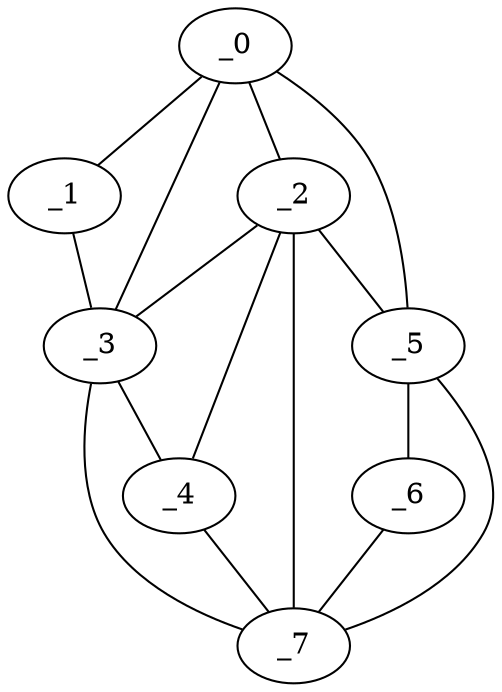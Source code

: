 graph "obj28__330.gxl" {
	_0	 [x=28,
		y=24];
	_1	 [x=31,
		y=19];
	_0 -- _1	 [valence=1];
	_2	 [x=44,
		y=34];
	_0 -- _2	 [valence=1];
	_3	 [x=45,
		y=22];
	_0 -- _3	 [valence=2];
	_5	 [x=73,
		y=111];
	_0 -- _5	 [valence=1];
	_1 -- _3	 [valence=1];
	_2 -- _3	 [valence=2];
	_4	 [x=47,
		y=26];
	_2 -- _4	 [valence=1];
	_2 -- _5	 [valence=2];
	_7	 [x=111,
		y=56];
	_2 -- _7	 [valence=1];
	_3 -- _4	 [valence=2];
	_3 -- _7	 [valence=1];
	_4 -- _7	 [valence=2];
	_6	 [x=108,
		y=102];
	_5 -- _6	 [valence=1];
	_5 -- _7	 [valence=2];
	_6 -- _7	 [valence=1];
}
